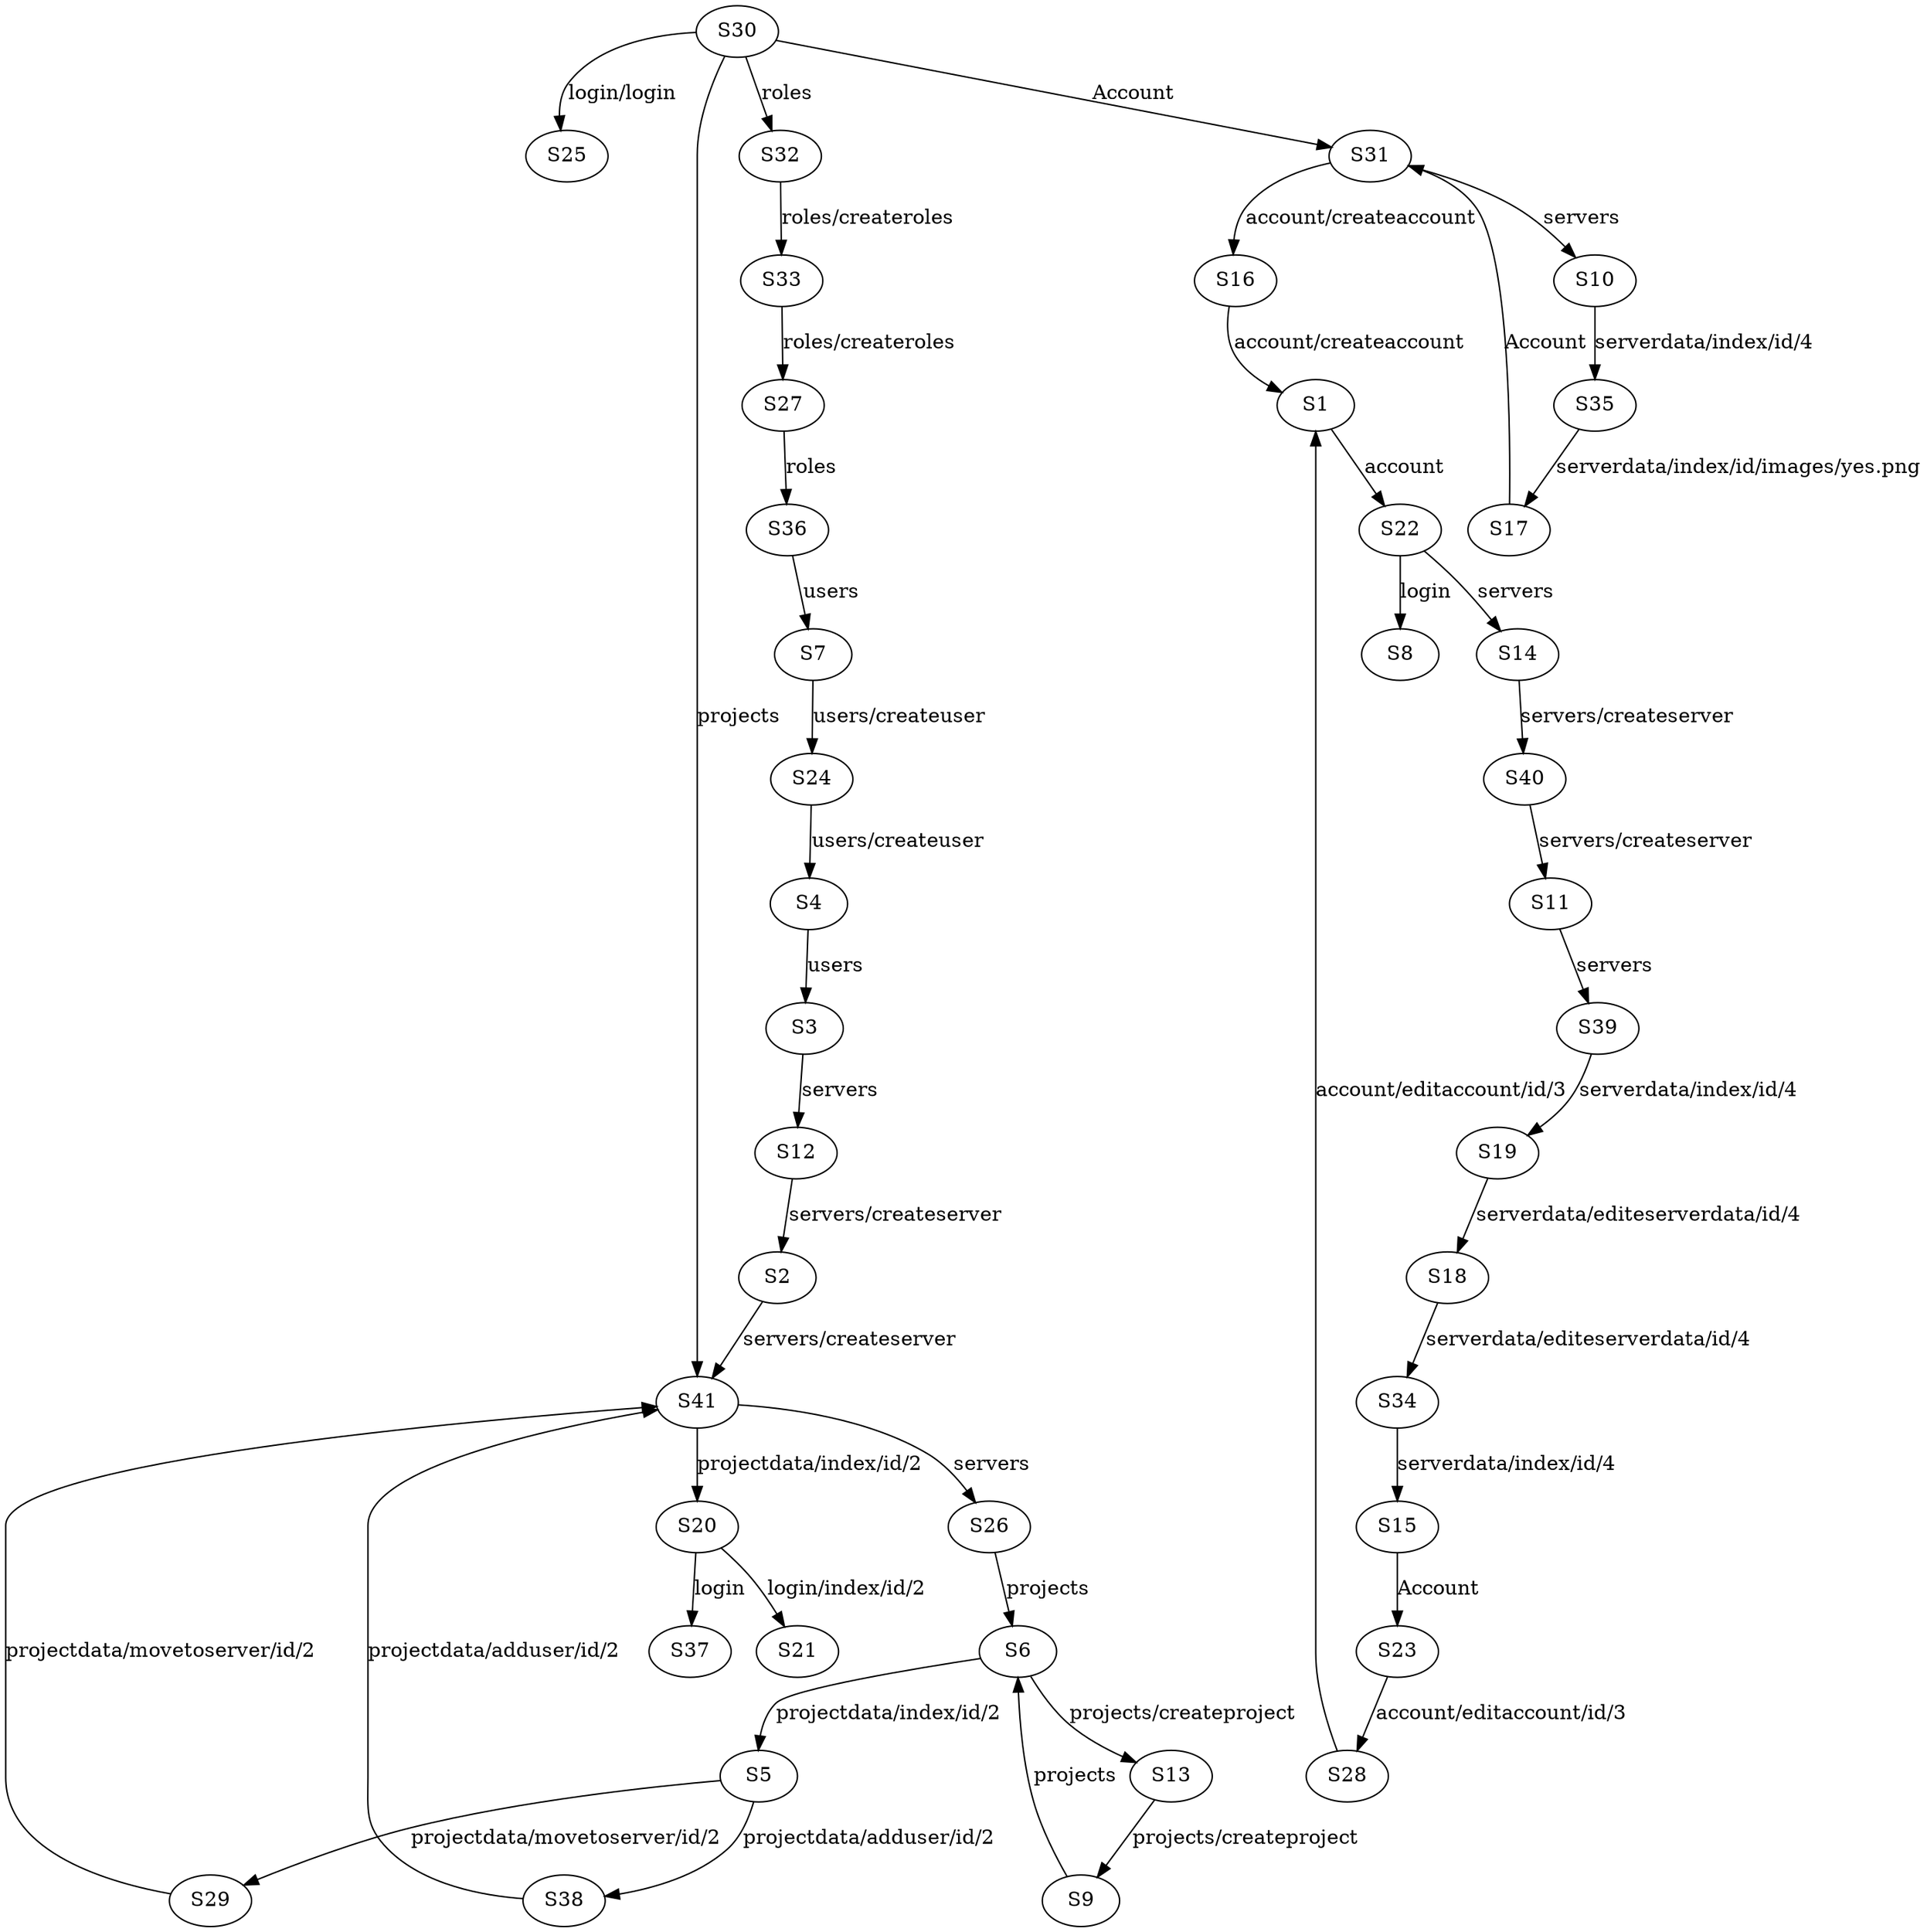 digraph fsm {
S30 -> S25 [label="login/login"];
S30 -> S32 [label="roles"];
S30 -> S41 [label="projects"];
S30 -> S31 [label="Account"];
S32 -> S33 [label="roles/createroles"];
S33 -> S27 [label="roles/createroles"];
S27 -> S36 [label="roles"];
S36 -> S7 [label="users"];
S7 -> S24 [label="users/createuser"];
S24 -> S4 [label="users/createuser"];
S4 -> S3 [label="users"];
S3 -> S12 [label="servers"];
S12 -> S2 [label="servers/createserver"];
S2 -> S41 [label="servers/createserver"];
S41 -> S20 [label="projectdata/index/id/2"];
S41 -> S26 [label="servers"];
S20 -> S21 [label="login/index/id/2"];
S20 -> S37 [label="login"];
S26 -> S6 [label="projects"];
S6 -> S13 [label="projects/createproject"];
S6 -> S5 [label="projectdata/index/id/2"];
S13 -> S9 [label="projects/createproject"];
S9 -> S6 [label="projects"];
S5 -> S29 [label="projectdata/movetoserver/id/2"];
S5 -> S38 [label="projectdata/adduser/id/2"];
S29 -> S41 [label="projectdata/movetoserver/id/2"];
S38 -> S41 [label="projectdata/adduser/id/2"];
S31 -> S16 [label="account/createaccount"];
S31 -> S10 [label="servers"];
S16 -> S1 [label="account/createaccount"];
S1 -> S22 [label="account"];
S22 -> S14 [label="servers"];
S22 -> S8 [label="login"];
S14 -> S40 [label="servers/createserver"];
S40 -> S11 [label="servers/createserver"];
S11 -> S39 [label="servers"];
S39 -> S19 [label="serverdata/index/id/4"];
S19 -> S18 [label="serverdata/editeserverdata/id/4"];
S18 -> S34 [label="serverdata/editeserverdata/id/4"];
S34 -> S15 [label="serverdata/index/id/4"];
S15 -> S23 [label="Account"];
S23 -> S28 [label="account/editaccount/id/3"];
S28 -> S1 [label="account/editaccount/id/3"];
S10 -> S35 [label="serverdata/index/id/4"];
S35 -> S17 [label="serverdata/index/id/images/yes.png"];
S17 -> S31 [label="Account"];
}
